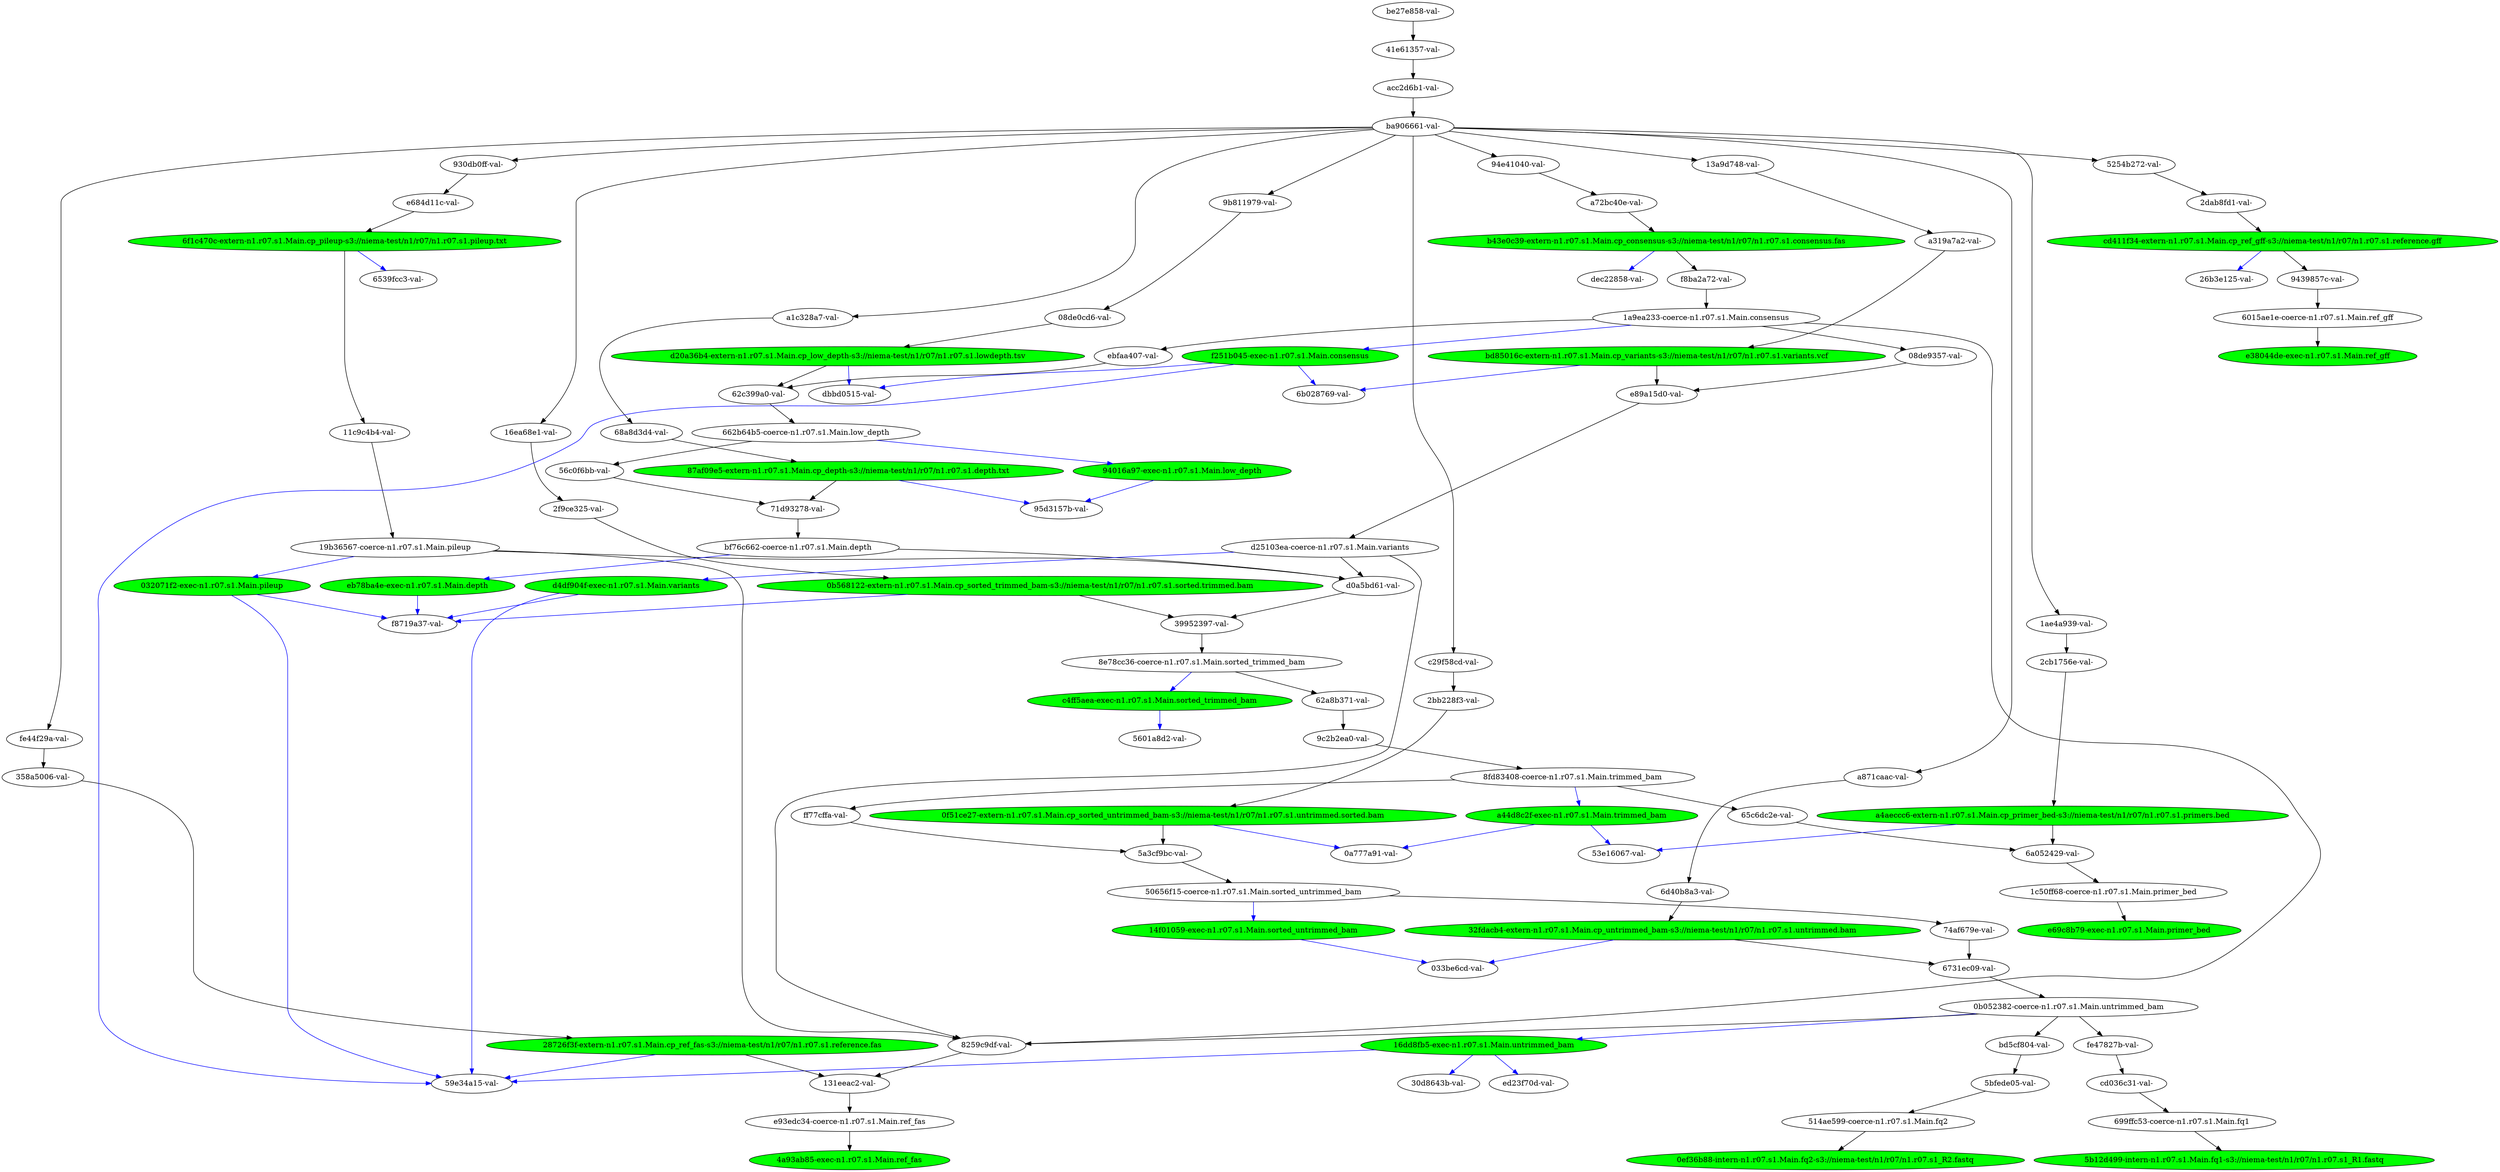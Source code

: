strict digraph "reflow flowgraph sha256:d27a0b900012851eaffbf2db63866594755977fe4d34e89423da91b8d526e582" {
// Node definitions.
"032071f2-exec-n1.r07.s1.Main.pileup" [
fillcolor=green
style=filled
];
"033be6cd-val-";
"08de0cd6-val-";
"08de9357-val-";
"0a777a91-val-";
"0b052382-coerce-n1.r07.s1.Main.untrimmed_bam";
"0b568122-extern-n1.r07.s1.Main.cp_sorted_trimmed_bam-s3://niema-test/n1/r07/n1.r07.s1.sorted.trimmed.bam" [
fillcolor=green
style=filled
];
"0ef36b88-intern-n1.r07.s1.Main.fq2-s3://niema-test/n1/r07/n1.r07.s1_R2.fastq" [
fillcolor=green
style=filled
];
"0f51ce27-extern-n1.r07.s1.Main.cp_sorted_untrimmed_bam-s3://niema-test/n1/r07/n1.r07.s1.untrimmed.sorted.bam" [
fillcolor=green
style=filled
];
"11c9c4b4-val-";
"131eeac2-val-";
"13a9d748-val-";
"14f01059-exec-n1.r07.s1.Main.sorted_untrimmed_bam" [
fillcolor=green
style=filled
];
"16dd8fb5-exec-n1.r07.s1.Main.untrimmed_bam" [
fillcolor=green
style=filled
];
"16ea68e1-val-";
"19b36567-coerce-n1.r07.s1.Main.pileup";
"1a9ea233-coerce-n1.r07.s1.Main.consensus";
"1ae4a939-val-";
"1c50ff68-coerce-n1.r07.s1.Main.primer_bed";
"26b3e125-val-";
"28726f3f-extern-n1.r07.s1.Main.cp_ref_fas-s3://niema-test/n1/r07/n1.r07.s1.reference.fas" [
fillcolor=green
style=filled
];
"2bb228f3-val-";
"2cb1756e-val-";
"2dab8fd1-val-";
"2f9ce325-val-";
"30d8643b-val-";
"32fdacb4-extern-n1.r07.s1.Main.cp_untrimmed_bam-s3://niema-test/n1/r07/n1.r07.s1.untrimmed.bam" [
fillcolor=green
style=filled
];
"358a5006-val-";
"39952397-val-";
"41e61357-val-";
"4a93ab85-exec-n1.r07.s1.Main.ref_fas" [
fillcolor=green
style=filled
];
"50656f15-coerce-n1.r07.s1.Main.sorted_untrimmed_bam";
"514ae599-coerce-n1.r07.s1.Main.fq2";
"5254b272-val-";
"53e16067-val-";
"5601a8d2-val-";
"56c0f6bb-val-";
"59e34a15-val-";
"5a3cf9bc-val-";
"5b12d499-intern-n1.r07.s1.Main.fq1-s3://niema-test/n1/r07/n1.r07.s1_R1.fastq" [
fillcolor=green
style=filled
];
"5bfede05-val-";
"6015ae1e-coerce-n1.r07.s1.Main.ref_gff";
"62a8b371-val-";
"62c399a0-val-";
"6539fcc3-val-";
"65c6dc2e-val-";
"662b64b5-coerce-n1.r07.s1.Main.low_depth";
"6731ec09-val-";
"68a8d3d4-val-";
"699ffc53-coerce-n1.r07.s1.Main.fq1";
"6a052429-val-";
"6b028769-val-";
"6d40b8a3-val-";
"6f1c470c-extern-n1.r07.s1.Main.cp_pileup-s3://niema-test/n1/r07/n1.r07.s1.pileup.txt" [
fillcolor=green
style=filled
];
"71d93278-val-";
"74af679e-val-";
"8259c9df-val-";
"87af09e5-extern-n1.r07.s1.Main.cp_depth-s3://niema-test/n1/r07/n1.r07.s1.depth.txt" [
fillcolor=green
style=filled
];
"8e78cc36-coerce-n1.r07.s1.Main.sorted_trimmed_bam";
"8fd83408-coerce-n1.r07.s1.Main.trimmed_bam";
"930db0ff-val-";
"94016a97-exec-n1.r07.s1.Main.low_depth" [
fillcolor=green
style=filled
];
"9439857c-val-";
"94e41040-val-";
"95d3157b-val-";
"9b811979-val-";
"9c2b2ea0-val-";
"a1c328a7-val-";
"a319a7a2-val-";
"a44d8c2f-exec-n1.r07.s1.Main.trimmed_bam" [
fillcolor=green
style=filled
];
"a4aeccc6-extern-n1.r07.s1.Main.cp_primer_bed-s3://niema-test/n1/r07/n1.r07.s1.primers.bed" [
fillcolor=green
style=filled
];
"a72bc40e-val-";
"a871caac-val-";
"acc2d6b1-val-";
"b43e0c39-extern-n1.r07.s1.Main.cp_consensus-s3://niema-test/n1/r07/n1.r07.s1.consensus.fas" [
fillcolor=green
style=filled
];
"ba906661-val-";
"bd5cf804-val-";
"bd85016c-extern-n1.r07.s1.Main.cp_variants-s3://niema-test/n1/r07/n1.r07.s1.variants.vcf" [
fillcolor=green
style=filled
];
"be27e858-val-";
"bf76c662-coerce-n1.r07.s1.Main.depth";
"c29f58cd-val-";
"c4ff5aea-exec-n1.r07.s1.Main.sorted_trimmed_bam" [
fillcolor=green
style=filled
];
"cd036c31-val-";
"cd411f34-extern-n1.r07.s1.Main.cp_ref_gff-s3://niema-test/n1/r07/n1.r07.s1.reference.gff" [
fillcolor=green
style=filled
];
"d0a5bd61-val-";
"d20a36b4-extern-n1.r07.s1.Main.cp_low_depth-s3://niema-test/n1/r07/n1.r07.s1.lowdepth.tsv" [
fillcolor=green
style=filled
];
"d25103ea-coerce-n1.r07.s1.Main.variants";
"d4df904f-exec-n1.r07.s1.Main.variants" [
fillcolor=green
style=filled
];
"dbbd0515-val-";
"dec22858-val-";
"e38044de-exec-n1.r07.s1.Main.ref_gff" [
fillcolor=green
style=filled
];
"e684d11c-val-";
"e69c8b79-exec-n1.r07.s1.Main.primer_bed" [
fillcolor=green
style=filled
];
"e89a15d0-val-";
"e93edc34-coerce-n1.r07.s1.Main.ref_fas";
"eb78ba4e-exec-n1.r07.s1.Main.depth" [
fillcolor=green
style=filled
];
"ebfaa407-val-";
"ed23f70d-val-";
"f251b045-exec-n1.r07.s1.Main.consensus" [
fillcolor=green
style=filled
];
"f8719a37-val-";
"f8ba2a72-val-";
"fe44f29a-val-";
"fe47827b-val-";
"ff77cffa-val-";

// Edge definitions.
"032071f2-exec-n1.r07.s1.Main.pileup" -> "59e34a15-val-" [
dynamic=true
color=blue
];
"032071f2-exec-n1.r07.s1.Main.pileup" -> "f8719a37-val-" [
dynamic=true
color=blue
];
"08de0cd6-val-" -> "d20a36b4-extern-n1.r07.s1.Main.cp_low_depth-s3://niema-test/n1/r07/n1.r07.s1.lowdepth.tsv" [dynamic=false];
"08de9357-val-" -> "e89a15d0-val-" [dynamic=false];
"0b052382-coerce-n1.r07.s1.Main.untrimmed_bam" -> "16dd8fb5-exec-n1.r07.s1.Main.untrimmed_bam" [
dynamic=true
color=blue
];
"0b052382-coerce-n1.r07.s1.Main.untrimmed_bam" -> "8259c9df-val-" [dynamic=false];
"0b052382-coerce-n1.r07.s1.Main.untrimmed_bam" -> "bd5cf804-val-" [dynamic=false];
"0b052382-coerce-n1.r07.s1.Main.untrimmed_bam" -> "fe47827b-val-" [dynamic=false];
"0b568122-extern-n1.r07.s1.Main.cp_sorted_trimmed_bam-s3://niema-test/n1/r07/n1.r07.s1.sorted.trimmed.bam" -> "39952397-val-" [dynamic=false];
"0b568122-extern-n1.r07.s1.Main.cp_sorted_trimmed_bam-s3://niema-test/n1/r07/n1.r07.s1.sorted.trimmed.bam" -> "f8719a37-val-" [
dynamic=true
color=blue
];
"0f51ce27-extern-n1.r07.s1.Main.cp_sorted_untrimmed_bam-s3://niema-test/n1/r07/n1.r07.s1.untrimmed.sorted.bam" -> "0a777a91-val-" [
dynamic=true
color=blue
];
"0f51ce27-extern-n1.r07.s1.Main.cp_sorted_untrimmed_bam-s3://niema-test/n1/r07/n1.r07.s1.untrimmed.sorted.bam" -> "5a3cf9bc-val-" [dynamic=false];
"11c9c4b4-val-" -> "19b36567-coerce-n1.r07.s1.Main.pileup" [dynamic=false];
"131eeac2-val-" -> "e93edc34-coerce-n1.r07.s1.Main.ref_fas" [dynamic=false];
"13a9d748-val-" -> "a319a7a2-val-" [dynamic=false];
"14f01059-exec-n1.r07.s1.Main.sorted_untrimmed_bam" -> "033be6cd-val-" [
dynamic=true
color=blue
];
"16dd8fb5-exec-n1.r07.s1.Main.untrimmed_bam" -> "30d8643b-val-" [
dynamic=true
color=blue
];
"16dd8fb5-exec-n1.r07.s1.Main.untrimmed_bam" -> "59e34a15-val-" [
dynamic=true
color=blue
];
"16dd8fb5-exec-n1.r07.s1.Main.untrimmed_bam" -> "ed23f70d-val-" [
dynamic=true
color=blue
];
"16ea68e1-val-" -> "2f9ce325-val-" [dynamic=false];
"19b36567-coerce-n1.r07.s1.Main.pileup" -> "032071f2-exec-n1.r07.s1.Main.pileup" [
dynamic=true
color=blue
];
"19b36567-coerce-n1.r07.s1.Main.pileup" -> "8259c9df-val-" [dynamic=false];
"19b36567-coerce-n1.r07.s1.Main.pileup" -> "d0a5bd61-val-" [dynamic=false];
"1a9ea233-coerce-n1.r07.s1.Main.consensus" -> "08de9357-val-" [dynamic=false];
"1a9ea233-coerce-n1.r07.s1.Main.consensus" -> "8259c9df-val-" [dynamic=false];
"1a9ea233-coerce-n1.r07.s1.Main.consensus" -> "ebfaa407-val-" [dynamic=false];
"1a9ea233-coerce-n1.r07.s1.Main.consensus" -> "f251b045-exec-n1.r07.s1.Main.consensus" [
dynamic=true
color=blue
];
"1ae4a939-val-" -> "2cb1756e-val-" [dynamic=false];
"1c50ff68-coerce-n1.r07.s1.Main.primer_bed" -> "e69c8b79-exec-n1.r07.s1.Main.primer_bed" [dynamic=false];
"28726f3f-extern-n1.r07.s1.Main.cp_ref_fas-s3://niema-test/n1/r07/n1.r07.s1.reference.fas" -> "131eeac2-val-" [dynamic=false];
"28726f3f-extern-n1.r07.s1.Main.cp_ref_fas-s3://niema-test/n1/r07/n1.r07.s1.reference.fas" -> "59e34a15-val-" [
dynamic=true
color=blue
];
"2bb228f3-val-" -> "0f51ce27-extern-n1.r07.s1.Main.cp_sorted_untrimmed_bam-s3://niema-test/n1/r07/n1.r07.s1.untrimmed.sorted.bam" [dynamic=false];
"2cb1756e-val-" -> "a4aeccc6-extern-n1.r07.s1.Main.cp_primer_bed-s3://niema-test/n1/r07/n1.r07.s1.primers.bed" [dynamic=false];
"2dab8fd1-val-" -> "cd411f34-extern-n1.r07.s1.Main.cp_ref_gff-s3://niema-test/n1/r07/n1.r07.s1.reference.gff" [dynamic=false];
"2f9ce325-val-" -> "0b568122-extern-n1.r07.s1.Main.cp_sorted_trimmed_bam-s3://niema-test/n1/r07/n1.r07.s1.sorted.trimmed.bam" [dynamic=false];
"32fdacb4-extern-n1.r07.s1.Main.cp_untrimmed_bam-s3://niema-test/n1/r07/n1.r07.s1.untrimmed.bam" -> "033be6cd-val-" [
dynamic=true
color=blue
];
"32fdacb4-extern-n1.r07.s1.Main.cp_untrimmed_bam-s3://niema-test/n1/r07/n1.r07.s1.untrimmed.bam" -> "6731ec09-val-" [dynamic=false];
"358a5006-val-" -> "28726f3f-extern-n1.r07.s1.Main.cp_ref_fas-s3://niema-test/n1/r07/n1.r07.s1.reference.fas" [dynamic=false];
"39952397-val-" -> "8e78cc36-coerce-n1.r07.s1.Main.sorted_trimmed_bam" [dynamic=false];
"41e61357-val-" -> "acc2d6b1-val-" [dynamic=false];
"50656f15-coerce-n1.r07.s1.Main.sorted_untrimmed_bam" -> "14f01059-exec-n1.r07.s1.Main.sorted_untrimmed_bam" [
dynamic=true
color=blue
];
"50656f15-coerce-n1.r07.s1.Main.sorted_untrimmed_bam" -> "74af679e-val-" [dynamic=false];
"514ae599-coerce-n1.r07.s1.Main.fq2" -> "0ef36b88-intern-n1.r07.s1.Main.fq2-s3://niema-test/n1/r07/n1.r07.s1_R2.fastq" [dynamic=false];
"5254b272-val-" -> "2dab8fd1-val-" [dynamic=false];
"56c0f6bb-val-" -> "71d93278-val-" [dynamic=false];
"5a3cf9bc-val-" -> "50656f15-coerce-n1.r07.s1.Main.sorted_untrimmed_bam" [dynamic=false];
"5bfede05-val-" -> "514ae599-coerce-n1.r07.s1.Main.fq2" [dynamic=false];
"6015ae1e-coerce-n1.r07.s1.Main.ref_gff" -> "e38044de-exec-n1.r07.s1.Main.ref_gff" [dynamic=false];
"62a8b371-val-" -> "9c2b2ea0-val-" [dynamic=false];
"62c399a0-val-" -> "662b64b5-coerce-n1.r07.s1.Main.low_depth" [dynamic=false];
"65c6dc2e-val-" -> "6a052429-val-" [dynamic=false];
"662b64b5-coerce-n1.r07.s1.Main.low_depth" -> "56c0f6bb-val-" [dynamic=false];
"662b64b5-coerce-n1.r07.s1.Main.low_depth" -> "94016a97-exec-n1.r07.s1.Main.low_depth" [
dynamic=true
color=blue
];
"6731ec09-val-" -> "0b052382-coerce-n1.r07.s1.Main.untrimmed_bam" [dynamic=false];
"68a8d3d4-val-" -> "87af09e5-extern-n1.r07.s1.Main.cp_depth-s3://niema-test/n1/r07/n1.r07.s1.depth.txt" [dynamic=false];
"699ffc53-coerce-n1.r07.s1.Main.fq1" -> "5b12d499-intern-n1.r07.s1.Main.fq1-s3://niema-test/n1/r07/n1.r07.s1_R1.fastq" [dynamic=false];
"6a052429-val-" -> "1c50ff68-coerce-n1.r07.s1.Main.primer_bed" [dynamic=false];
"6d40b8a3-val-" -> "32fdacb4-extern-n1.r07.s1.Main.cp_untrimmed_bam-s3://niema-test/n1/r07/n1.r07.s1.untrimmed.bam" [dynamic=false];
"6f1c470c-extern-n1.r07.s1.Main.cp_pileup-s3://niema-test/n1/r07/n1.r07.s1.pileup.txt" -> "11c9c4b4-val-" [dynamic=false];
"6f1c470c-extern-n1.r07.s1.Main.cp_pileup-s3://niema-test/n1/r07/n1.r07.s1.pileup.txt" -> "6539fcc3-val-" [
dynamic=true
color=blue
];
"71d93278-val-" -> "bf76c662-coerce-n1.r07.s1.Main.depth" [dynamic=false];
"74af679e-val-" -> "6731ec09-val-" [dynamic=false];
"8259c9df-val-" -> "131eeac2-val-" [dynamic=false];
"87af09e5-extern-n1.r07.s1.Main.cp_depth-s3://niema-test/n1/r07/n1.r07.s1.depth.txt" -> "71d93278-val-" [dynamic=false];
"87af09e5-extern-n1.r07.s1.Main.cp_depth-s3://niema-test/n1/r07/n1.r07.s1.depth.txt" -> "95d3157b-val-" [
dynamic=true
color=blue
];
"8e78cc36-coerce-n1.r07.s1.Main.sorted_trimmed_bam" -> "62a8b371-val-" [dynamic=false];
"8e78cc36-coerce-n1.r07.s1.Main.sorted_trimmed_bam" -> "c4ff5aea-exec-n1.r07.s1.Main.sorted_trimmed_bam" [
dynamic=true
color=blue
];
"8fd83408-coerce-n1.r07.s1.Main.trimmed_bam" -> "65c6dc2e-val-" [dynamic=false];
"8fd83408-coerce-n1.r07.s1.Main.trimmed_bam" -> "a44d8c2f-exec-n1.r07.s1.Main.trimmed_bam" [
dynamic=true
color=blue
];
"8fd83408-coerce-n1.r07.s1.Main.trimmed_bam" -> "ff77cffa-val-" [dynamic=false];
"930db0ff-val-" -> "e684d11c-val-" [dynamic=false];
"94016a97-exec-n1.r07.s1.Main.low_depth" -> "95d3157b-val-" [
dynamic=true
color=blue
];
"9439857c-val-" -> "6015ae1e-coerce-n1.r07.s1.Main.ref_gff" [dynamic=false];
"94e41040-val-" -> "a72bc40e-val-" [dynamic=false];
"9b811979-val-" -> "08de0cd6-val-" [dynamic=false];
"9c2b2ea0-val-" -> "8fd83408-coerce-n1.r07.s1.Main.trimmed_bam" [dynamic=false];
"a1c328a7-val-" -> "68a8d3d4-val-" [dynamic=false];
"a319a7a2-val-" -> "bd85016c-extern-n1.r07.s1.Main.cp_variants-s3://niema-test/n1/r07/n1.r07.s1.variants.vcf" [dynamic=false];
"a44d8c2f-exec-n1.r07.s1.Main.trimmed_bam" -> "0a777a91-val-" [
dynamic=true
color=blue
];
"a44d8c2f-exec-n1.r07.s1.Main.trimmed_bam" -> "53e16067-val-" [
dynamic=true
color=blue
];
"a4aeccc6-extern-n1.r07.s1.Main.cp_primer_bed-s3://niema-test/n1/r07/n1.r07.s1.primers.bed" -> "53e16067-val-" [
dynamic=true
color=blue
];
"a4aeccc6-extern-n1.r07.s1.Main.cp_primer_bed-s3://niema-test/n1/r07/n1.r07.s1.primers.bed" -> "6a052429-val-" [dynamic=false];
"a72bc40e-val-" -> "b43e0c39-extern-n1.r07.s1.Main.cp_consensus-s3://niema-test/n1/r07/n1.r07.s1.consensus.fas" [dynamic=false];
"a871caac-val-" -> "6d40b8a3-val-" [dynamic=false];
"acc2d6b1-val-" -> "ba906661-val-" [dynamic=false];
"b43e0c39-extern-n1.r07.s1.Main.cp_consensus-s3://niema-test/n1/r07/n1.r07.s1.consensus.fas" -> "dec22858-val-" [
dynamic=true
color=blue
];
"b43e0c39-extern-n1.r07.s1.Main.cp_consensus-s3://niema-test/n1/r07/n1.r07.s1.consensus.fas" -> "f8ba2a72-val-" [dynamic=false];
"ba906661-val-" -> "13a9d748-val-" [dynamic=false];
"ba906661-val-" -> "16ea68e1-val-" [dynamic=false];
"ba906661-val-" -> "1ae4a939-val-" [dynamic=false];
"ba906661-val-" -> "5254b272-val-" [dynamic=false];
"ba906661-val-" -> "930db0ff-val-" [dynamic=false];
"ba906661-val-" -> "94e41040-val-" [dynamic=false];
"ba906661-val-" -> "9b811979-val-" [dynamic=false];
"ba906661-val-" -> "a1c328a7-val-" [dynamic=false];
"ba906661-val-" -> "a871caac-val-" [dynamic=false];
"ba906661-val-" -> "c29f58cd-val-" [dynamic=false];
"ba906661-val-" -> "fe44f29a-val-" [dynamic=false];
"bd5cf804-val-" -> "5bfede05-val-" [dynamic=false];
"bd85016c-extern-n1.r07.s1.Main.cp_variants-s3://niema-test/n1/r07/n1.r07.s1.variants.vcf" -> "6b028769-val-" [
dynamic=true
color=blue
];
"bd85016c-extern-n1.r07.s1.Main.cp_variants-s3://niema-test/n1/r07/n1.r07.s1.variants.vcf" -> "e89a15d0-val-" [dynamic=false];
"be27e858-val-" -> "41e61357-val-" [dynamic=false];
"bf76c662-coerce-n1.r07.s1.Main.depth" -> "d0a5bd61-val-" [dynamic=false];
"bf76c662-coerce-n1.r07.s1.Main.depth" -> "eb78ba4e-exec-n1.r07.s1.Main.depth" [
dynamic=true
color=blue
];
"c29f58cd-val-" -> "2bb228f3-val-" [dynamic=false];
"c4ff5aea-exec-n1.r07.s1.Main.sorted_trimmed_bam" -> "5601a8d2-val-" [
dynamic=true
color=blue
];
"cd036c31-val-" -> "699ffc53-coerce-n1.r07.s1.Main.fq1" [dynamic=false];
"cd411f34-extern-n1.r07.s1.Main.cp_ref_gff-s3://niema-test/n1/r07/n1.r07.s1.reference.gff" -> "26b3e125-val-" [
dynamic=true
color=blue
];
"cd411f34-extern-n1.r07.s1.Main.cp_ref_gff-s3://niema-test/n1/r07/n1.r07.s1.reference.gff" -> "9439857c-val-" [dynamic=false];
"d0a5bd61-val-" -> "39952397-val-" [dynamic=false];
"d20a36b4-extern-n1.r07.s1.Main.cp_low_depth-s3://niema-test/n1/r07/n1.r07.s1.lowdepth.tsv" -> "62c399a0-val-" [dynamic=false];
"d20a36b4-extern-n1.r07.s1.Main.cp_low_depth-s3://niema-test/n1/r07/n1.r07.s1.lowdepth.tsv" -> "dbbd0515-val-" [
dynamic=true
color=blue
];
"d25103ea-coerce-n1.r07.s1.Main.variants" -> "8259c9df-val-" [dynamic=false];
"d25103ea-coerce-n1.r07.s1.Main.variants" -> "d0a5bd61-val-" [dynamic=false];
"d25103ea-coerce-n1.r07.s1.Main.variants" -> "d4df904f-exec-n1.r07.s1.Main.variants" [
dynamic=true
color=blue
];
"d4df904f-exec-n1.r07.s1.Main.variants" -> "59e34a15-val-" [
dynamic=true
color=blue
];
"d4df904f-exec-n1.r07.s1.Main.variants" -> "f8719a37-val-" [
dynamic=true
color=blue
];
"e684d11c-val-" -> "6f1c470c-extern-n1.r07.s1.Main.cp_pileup-s3://niema-test/n1/r07/n1.r07.s1.pileup.txt" [dynamic=false];
"e89a15d0-val-" -> "d25103ea-coerce-n1.r07.s1.Main.variants" [dynamic=false];
"e93edc34-coerce-n1.r07.s1.Main.ref_fas" -> "4a93ab85-exec-n1.r07.s1.Main.ref_fas" [dynamic=false];
"eb78ba4e-exec-n1.r07.s1.Main.depth" -> "f8719a37-val-" [
dynamic=true
color=blue
];
"ebfaa407-val-" -> "62c399a0-val-" [dynamic=false];
"f251b045-exec-n1.r07.s1.Main.consensus" -> "59e34a15-val-" [
dynamic=true
color=blue
];
"f251b045-exec-n1.r07.s1.Main.consensus" -> "6b028769-val-" [
dynamic=true
color=blue
];
"f251b045-exec-n1.r07.s1.Main.consensus" -> "dbbd0515-val-" [
dynamic=true
color=blue
];
"f8ba2a72-val-" -> "1a9ea233-coerce-n1.r07.s1.Main.consensus" [dynamic=false];
"fe44f29a-val-" -> "358a5006-val-" [dynamic=false];
"fe47827b-val-" -> "cd036c31-val-" [dynamic=false];
"ff77cffa-val-" -> "5a3cf9bc-val-" [dynamic=false];
}